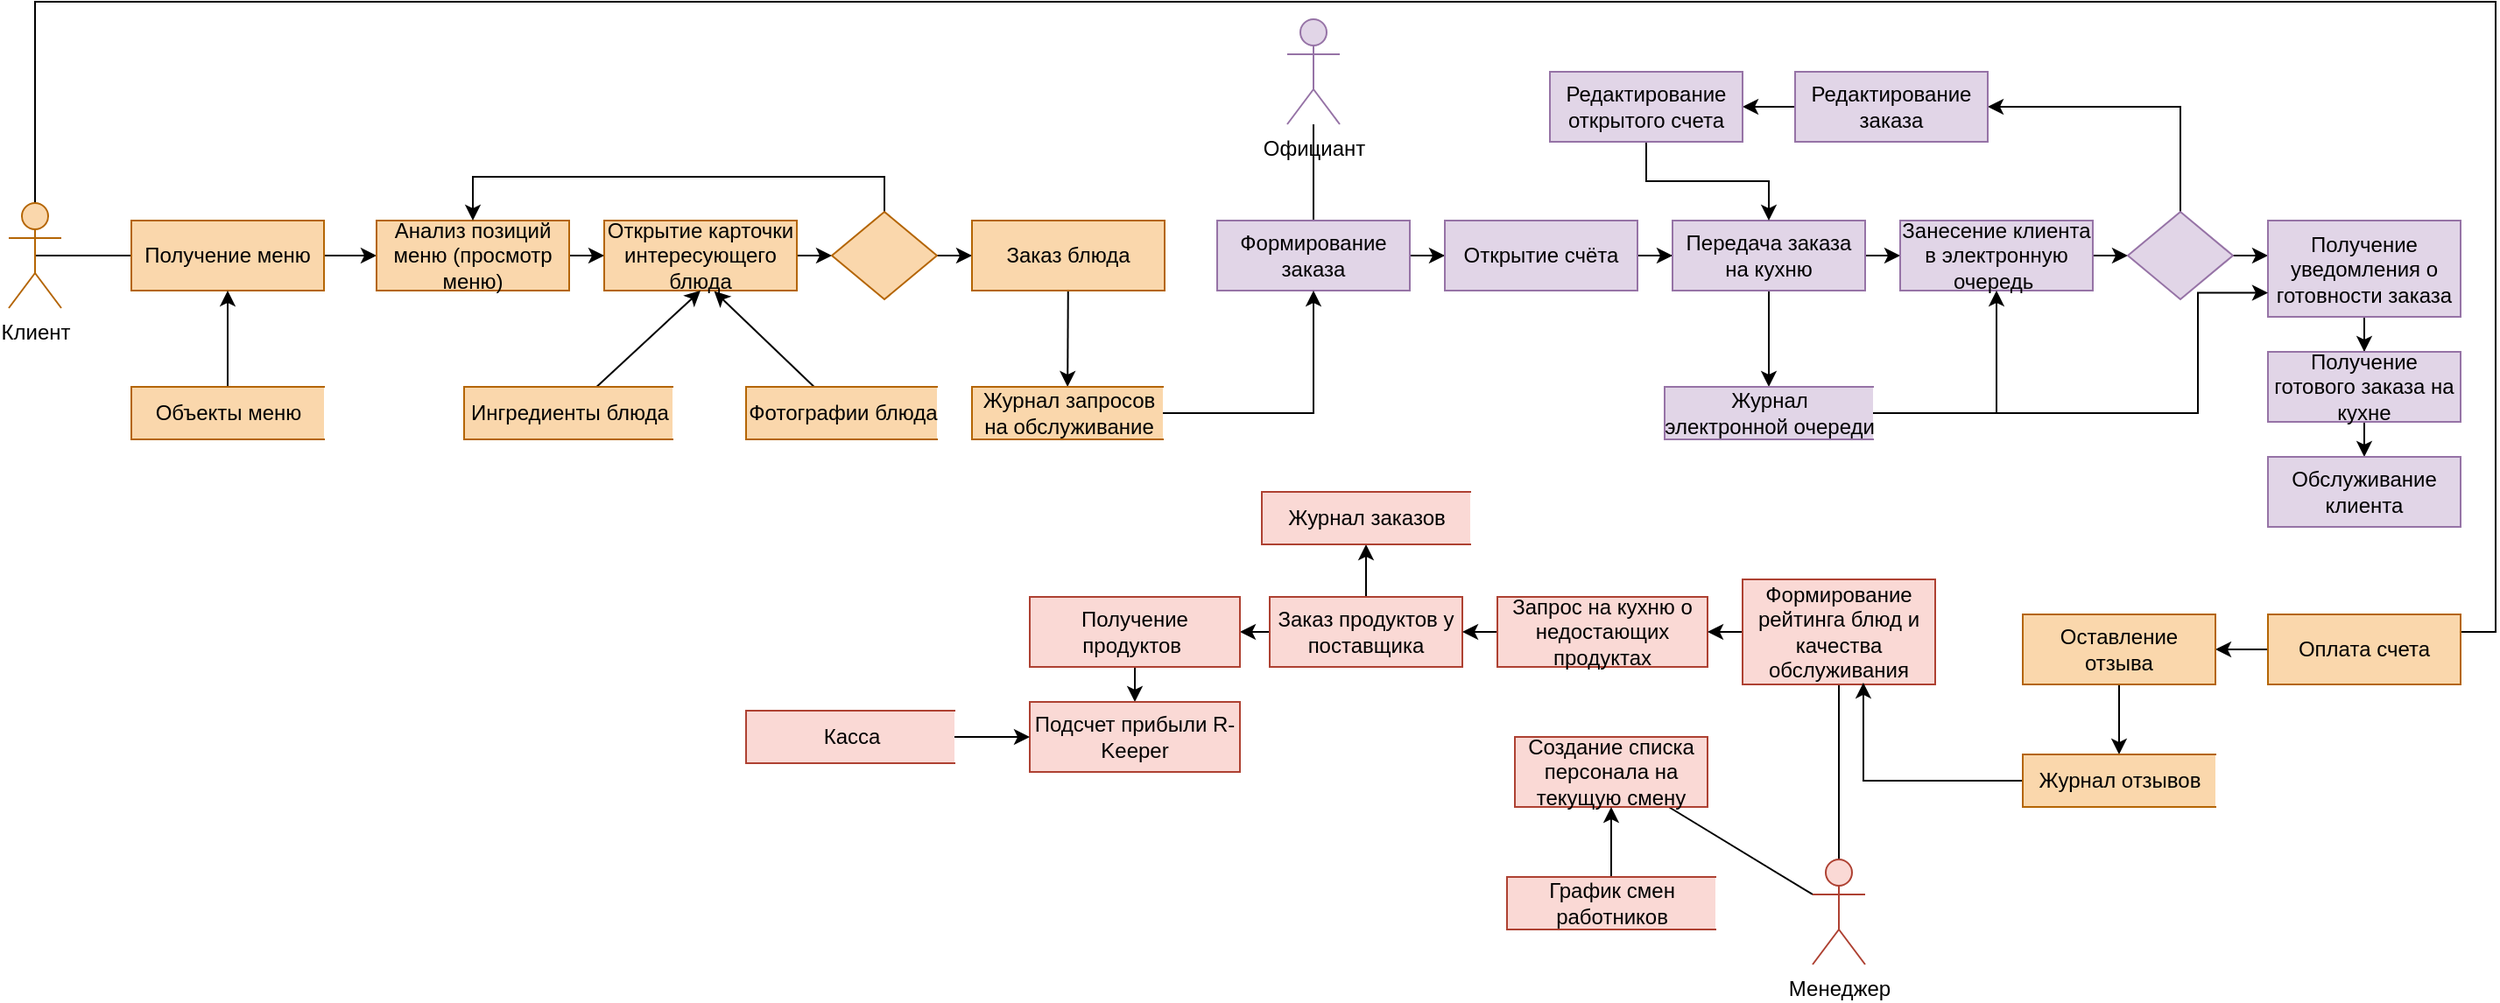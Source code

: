 <mxfile version="15.4.0" type="device"><diagram id="nGhzScu0w4sPOhvbiOy2" name="Page-1"><mxGraphModel dx="1367" dy="795" grid="1" gridSize="10" guides="1" tooltips="1" connect="1" arrows="1" fold="1" page="1" pageScale="1" pageWidth="827" pageHeight="1169" math="0" shadow="0"><root><mxCell id="0"/><mxCell id="1" parent="0"/><mxCell id="5d1MTNIgyIdPS4blu5-G-6" style="edgeStyle=orthogonalEdgeStyle;rounded=0;orthogonalLoop=1;jettySize=auto;html=1;exitX=0.5;exitY=0.5;exitDx=0;exitDy=0;exitPerimeter=0;endArrow=none;endFill=0;strokeColor=default;" parent="1" source="5d1MTNIgyIdPS4blu5-G-1" target="5d1MTNIgyIdPS4blu5-G-3" edge="1"><mxGeometry relative="1" as="geometry"/></mxCell><mxCell id="5d1MTNIgyIdPS4blu5-G-68" style="edgeStyle=orthogonalEdgeStyle;rounded=0;orthogonalLoop=1;jettySize=auto;html=1;exitX=0.5;exitY=0;exitDx=0;exitDy=0;exitPerimeter=0;endArrow=none;endFill=0;strokeColor=default;entryX=1;entryY=0.5;entryDx=0;entryDy=0;" parent="1" source="5d1MTNIgyIdPS4blu5-G-1" target="5d1MTNIgyIdPS4blu5-G-67" edge="1"><mxGeometry relative="1" as="geometry"><mxPoint x="210" y="170" as="targetPoint"/><Array as="points"><mxPoint x="115" y="90"/><mxPoint x="1520" y="90"/><mxPoint x="1520" y="450"/><mxPoint x="1500" y="450"/></Array></mxGeometry></mxCell><mxCell id="5d1MTNIgyIdPS4blu5-G-1" value="Клиент" style="shape=umlActor;verticalLabelPosition=bottom;verticalAlign=top;html=1;outlineConnect=0;fillColor=#fad7ac;strokeColor=#b46504;" parent="1" vertex="1"><mxGeometry x="100" y="205" width="30" height="60" as="geometry"/></mxCell><mxCell id="5d1MTNIgyIdPS4blu5-G-10" value="" style="edgeStyle=orthogonalEdgeStyle;rounded=0;orthogonalLoop=1;jettySize=auto;html=1;endArrow=classic;endFill=1;strokeColor=default;" parent="1" source="5d1MTNIgyIdPS4blu5-G-3" target="5d1MTNIgyIdPS4blu5-G-9" edge="1"><mxGeometry relative="1" as="geometry"/></mxCell><mxCell id="5d1MTNIgyIdPS4blu5-G-3" value="Получение меню" style="rounded=0;whiteSpace=wrap;html=1;fillColor=#fad7ac;strokeColor=#b46504;" parent="1" vertex="1"><mxGeometry x="170" y="215" width="110" height="40" as="geometry"/></mxCell><mxCell id="5d1MTNIgyIdPS4blu5-G-12" value="" style="edgeStyle=orthogonalEdgeStyle;rounded=0;orthogonalLoop=1;jettySize=auto;html=1;endArrow=classic;endFill=1;strokeColor=default;" parent="1" source="5d1MTNIgyIdPS4blu5-G-9" target="5d1MTNIgyIdPS4blu5-G-11" edge="1"><mxGeometry relative="1" as="geometry"/></mxCell><mxCell id="5d1MTNIgyIdPS4blu5-G-9" value="Анализ позиций меню (просмотр меню)" style="rounded=0;whiteSpace=wrap;html=1;fillColor=#fad7ac;strokeColor=#b46504;" parent="1" vertex="1"><mxGeometry x="310" y="215" width="110" height="40" as="geometry"/></mxCell><mxCell id="5d1MTNIgyIdPS4blu5-G-18" style="edgeStyle=orthogonalEdgeStyle;rounded=0;orthogonalLoop=1;jettySize=auto;html=1;exitX=1;exitY=0.5;exitDx=0;exitDy=0;entryX=0;entryY=0.5;entryDx=0;entryDy=0;endArrow=classic;endFill=1;strokeColor=default;" parent="1" source="5d1MTNIgyIdPS4blu5-G-11" target="5d1MTNIgyIdPS4blu5-G-14" edge="1"><mxGeometry relative="1" as="geometry"/></mxCell><mxCell id="5d1MTNIgyIdPS4blu5-G-11" value="Открытие карточки интересующего блюда" style="rounded=0;whiteSpace=wrap;html=1;fillColor=#fad7ac;strokeColor=#b46504;" parent="1" vertex="1"><mxGeometry x="440" y="215" width="110" height="40" as="geometry"/></mxCell><mxCell id="5d1MTNIgyIdPS4blu5-G-15" style="edgeStyle=orthogonalEdgeStyle;rounded=0;orthogonalLoop=1;jettySize=auto;html=1;exitX=0.5;exitY=0;exitDx=0;exitDy=0;entryX=0.5;entryY=0;entryDx=0;entryDy=0;endArrow=classic;endFill=1;strokeColor=default;" parent="1" source="5d1MTNIgyIdPS4blu5-G-14" target="5d1MTNIgyIdPS4blu5-G-9" edge="1"><mxGeometry relative="1" as="geometry"/></mxCell><mxCell id="5d1MTNIgyIdPS4blu5-G-19" style="edgeStyle=orthogonalEdgeStyle;rounded=0;orthogonalLoop=1;jettySize=auto;html=1;exitX=1;exitY=0.5;exitDx=0;exitDy=0;endArrow=classic;endFill=1;strokeColor=default;" parent="1" source="5d1MTNIgyIdPS4blu5-G-14" target="5d1MTNIgyIdPS4blu5-G-16" edge="1"><mxGeometry relative="1" as="geometry"/></mxCell><mxCell id="5d1MTNIgyIdPS4blu5-G-14" value="" style="rhombus;whiteSpace=wrap;html=1;rounded=0;fillColor=#fad7ac;strokeColor=#b46504;" parent="1" vertex="1"><mxGeometry x="570" y="210" width="60" height="50" as="geometry"/></mxCell><mxCell id="tXcFCOacGo3yS5a86gHN-16" value="" style="edgeStyle=none;rounded=0;orthogonalLoop=1;jettySize=auto;html=1;" edge="1" parent="1" source="5d1MTNIgyIdPS4blu5-G-16" target="tXcFCOacGo3yS5a86gHN-14"><mxGeometry relative="1" as="geometry"/></mxCell><mxCell id="5d1MTNIgyIdPS4blu5-G-16" value="Заказ блюда" style="rounded=0;whiteSpace=wrap;html=1;fillColor=#fad7ac;strokeColor=#b46504;" parent="1" vertex="1"><mxGeometry x="650" y="215" width="110" height="40" as="geometry"/></mxCell><mxCell id="5d1MTNIgyIdPS4blu5-G-62" value="" style="edgeStyle=orthogonalEdgeStyle;rounded=0;orthogonalLoop=1;jettySize=auto;html=1;endArrow=none;endFill=0;strokeColor=default;" parent="1" source="5d1MTNIgyIdPS4blu5-G-20" target="5d1MTNIgyIdPS4blu5-G-21" edge="1"><mxGeometry relative="1" as="geometry"/></mxCell><mxCell id="5d1MTNIgyIdPS4blu5-G-20" value="Официант" style="shape=umlActor;verticalLabelPosition=bottom;verticalAlign=top;html=1;outlineConnect=0;rounded=0;fillColor=#e1d5e7;strokeColor=#9673a6;" parent="1" vertex="1"><mxGeometry x="830" y="100" width="30" height="60" as="geometry"/></mxCell><mxCell id="5d1MTNIgyIdPS4blu5-G-24" style="edgeStyle=orthogonalEdgeStyle;rounded=0;orthogonalLoop=1;jettySize=auto;html=1;exitX=1;exitY=0.5;exitDx=0;exitDy=0;endArrow=classic;endFill=1;strokeColor=default;" parent="1" source="5d1MTNIgyIdPS4blu5-G-21" target="5d1MTNIgyIdPS4blu5-G-22" edge="1"><mxGeometry relative="1" as="geometry"/></mxCell><mxCell id="5d1MTNIgyIdPS4blu5-G-21" value="Формирование заказа" style="rounded=0;whiteSpace=wrap;html=1;fillColor=#e1d5e7;strokeColor=#9673a6;" parent="1" vertex="1"><mxGeometry x="790" y="215" width="110" height="40" as="geometry"/></mxCell><mxCell id="5d1MTNIgyIdPS4blu5-G-27" style="edgeStyle=orthogonalEdgeStyle;rounded=0;orthogonalLoop=1;jettySize=auto;html=1;exitX=1;exitY=0.5;exitDx=0;exitDy=0;endArrow=classic;endFill=1;strokeColor=default;" parent="1" source="5d1MTNIgyIdPS4blu5-G-22" target="5d1MTNIgyIdPS4blu5-G-25" edge="1"><mxGeometry relative="1" as="geometry"/></mxCell><mxCell id="5d1MTNIgyIdPS4blu5-G-22" value="Открытие счёта" style="rounded=0;whiteSpace=wrap;html=1;fillColor=#e1d5e7;strokeColor=#9673a6;" parent="1" vertex="1"><mxGeometry x="920" y="215" width="110" height="40" as="geometry"/></mxCell><mxCell id="5d1MTNIgyIdPS4blu5-G-28" style="edgeStyle=orthogonalEdgeStyle;rounded=0;orthogonalLoop=1;jettySize=auto;html=1;exitX=1;exitY=0.5;exitDx=0;exitDy=0;endArrow=classic;endFill=1;strokeColor=default;" parent="1" source="5d1MTNIgyIdPS4blu5-G-25" target="5d1MTNIgyIdPS4blu5-G-26" edge="1"><mxGeometry relative="1" as="geometry"/></mxCell><mxCell id="tXcFCOacGo3yS5a86gHN-19" value="" style="edgeStyle=orthogonalEdgeStyle;rounded=0;orthogonalLoop=1;jettySize=auto;html=1;" edge="1" parent="1" source="5d1MTNIgyIdPS4blu5-G-25" target="tXcFCOacGo3yS5a86gHN-18"><mxGeometry relative="1" as="geometry"/></mxCell><mxCell id="5d1MTNIgyIdPS4blu5-G-25" value="Передача заказа на кухню" style="rounded=0;whiteSpace=wrap;html=1;fillColor=#e1d5e7;strokeColor=#9673a6;" parent="1" vertex="1"><mxGeometry x="1050" y="215" width="110" height="40" as="geometry"/></mxCell><mxCell id="5d1MTNIgyIdPS4blu5-G-52" style="edgeStyle=none;rounded=0;orthogonalLoop=1;jettySize=auto;html=1;exitX=1;exitY=0.5;exitDx=0;exitDy=0;entryX=0;entryY=0.5;entryDx=0;entryDy=0;endArrow=classic;endFill=1;strokeColor=default;" parent="1" source="5d1MTNIgyIdPS4blu5-G-26" target="5d1MTNIgyIdPS4blu5-G-51" edge="1"><mxGeometry relative="1" as="geometry"/></mxCell><mxCell id="5d1MTNIgyIdPS4blu5-G-26" value="Занесение клиента в электронную очередь&amp;nbsp;" style="rounded=0;whiteSpace=wrap;html=1;fillColor=#e1d5e7;strokeColor=#9673a6;" parent="1" vertex="1"><mxGeometry x="1180" y="215" width="110" height="40" as="geometry"/></mxCell><mxCell id="5d1MTNIgyIdPS4blu5-G-53" style="edgeStyle=none;rounded=0;orthogonalLoop=1;jettySize=auto;html=1;exitX=1;exitY=0.5;exitDx=0;exitDy=0;endArrow=classic;endFill=1;strokeColor=default;" parent="1" source="5d1MTNIgyIdPS4blu5-G-51" edge="1"><mxGeometry relative="1" as="geometry"><mxPoint x="1390" y="235" as="targetPoint"/></mxGeometry></mxCell><mxCell id="5d1MTNIgyIdPS4blu5-G-58" style="edgeStyle=orthogonalEdgeStyle;rounded=0;orthogonalLoop=1;jettySize=auto;html=1;entryX=1;entryY=0.5;entryDx=0;entryDy=0;endArrow=classic;endFill=1;strokeColor=default;" parent="1" target="5d1MTNIgyIdPS4blu5-G-55" edge="1"><mxGeometry relative="1" as="geometry"><mxPoint x="1340" y="210" as="sourcePoint"/><Array as="points"><mxPoint x="1340" y="150"/></Array></mxGeometry></mxCell><mxCell id="5d1MTNIgyIdPS4blu5-G-51" value="" style="rhombus;whiteSpace=wrap;html=1;rounded=0;fillColor=#e1d5e7;strokeColor=#9673a6;" parent="1" vertex="1"><mxGeometry x="1310" y="210" width="60" height="50" as="geometry"/></mxCell><mxCell id="5d1MTNIgyIdPS4blu5-G-65" style="edgeStyle=orthogonalEdgeStyle;rounded=0;orthogonalLoop=1;jettySize=auto;html=1;entryX=0.5;entryY=0;entryDx=0;entryDy=0;endArrow=classic;endFill=1;strokeColor=default;" parent="1" source="5d1MTNIgyIdPS4blu5-G-54" target="5d1MTNIgyIdPS4blu5-G-63" edge="1"><mxGeometry relative="1" as="geometry"><mxPoint x="1445" y="275" as="sourcePoint"/></mxGeometry></mxCell><mxCell id="5d1MTNIgyIdPS4blu5-G-54" value="Получение уведомления о готовности заказа" style="rounded=0;whiteSpace=wrap;html=1;fillColor=#e1d5e7;strokeColor=#9673a6;" parent="1" vertex="1"><mxGeometry x="1390" y="215" width="110" height="55" as="geometry"/></mxCell><mxCell id="5d1MTNIgyIdPS4blu5-G-60" style="edgeStyle=orthogonalEdgeStyle;rounded=0;orthogonalLoop=1;jettySize=auto;html=1;exitX=0;exitY=0.5;exitDx=0;exitDy=0;endArrow=classic;endFill=1;strokeColor=default;" parent="1" source="5d1MTNIgyIdPS4blu5-G-55" target="5d1MTNIgyIdPS4blu5-G-59" edge="1"><mxGeometry relative="1" as="geometry"/></mxCell><mxCell id="5d1MTNIgyIdPS4blu5-G-55" value="Редактирование заказа" style="rounded=0;whiteSpace=wrap;html=1;fillColor=#e1d5e7;strokeColor=#9673a6;" parent="1" vertex="1"><mxGeometry x="1120" y="130" width="110" height="40" as="geometry"/></mxCell><mxCell id="5d1MTNIgyIdPS4blu5-G-61" style="edgeStyle=orthogonalEdgeStyle;rounded=0;orthogonalLoop=1;jettySize=auto;html=1;exitX=0.5;exitY=1;exitDx=0;exitDy=0;entryX=0.5;entryY=0;entryDx=0;entryDy=0;endArrow=classic;endFill=1;strokeColor=default;" parent="1" source="5d1MTNIgyIdPS4blu5-G-59" target="5d1MTNIgyIdPS4blu5-G-25" edge="1"><mxGeometry relative="1" as="geometry"/></mxCell><mxCell id="5d1MTNIgyIdPS4blu5-G-59" value="Редактирование открытого счета" style="rounded=0;whiteSpace=wrap;html=1;fillColor=#e1d5e7;strokeColor=#9673a6;" parent="1" vertex="1"><mxGeometry x="980" y="130" width="110" height="40" as="geometry"/></mxCell><mxCell id="5d1MTNIgyIdPS4blu5-G-66" style="edgeStyle=orthogonalEdgeStyle;rounded=0;orthogonalLoop=1;jettySize=auto;html=1;exitX=0.5;exitY=1;exitDx=0;exitDy=0;entryX=0.5;entryY=0;entryDx=0;entryDy=0;endArrow=classic;endFill=1;strokeColor=default;" parent="1" source="5d1MTNIgyIdPS4blu5-G-63" target="5d1MTNIgyIdPS4blu5-G-64" edge="1"><mxGeometry relative="1" as="geometry"/></mxCell><mxCell id="5d1MTNIgyIdPS4blu5-G-63" value="Получение готового заказа на кухне" style="rounded=0;whiteSpace=wrap;html=1;fillColor=#e1d5e7;strokeColor=#9673a6;" parent="1" vertex="1"><mxGeometry x="1390" y="290" width="110" height="40" as="geometry"/></mxCell><mxCell id="5d1MTNIgyIdPS4blu5-G-64" value="Обслуживание клиента" style="rounded=0;whiteSpace=wrap;html=1;fillColor=#e1d5e7;strokeColor=#9673a6;" parent="1" vertex="1"><mxGeometry x="1390" y="350" width="110" height="40" as="geometry"/></mxCell><mxCell id="5d1MTNIgyIdPS4blu5-G-70" style="edgeStyle=orthogonalEdgeStyle;rounded=0;orthogonalLoop=1;jettySize=auto;html=1;exitX=0;exitY=0.5;exitDx=0;exitDy=0;endArrow=classic;endFill=1;strokeColor=default;" parent="1" source="5d1MTNIgyIdPS4blu5-G-67" target="5d1MTNIgyIdPS4blu5-G-69" edge="1"><mxGeometry relative="1" as="geometry"/></mxCell><mxCell id="5d1MTNIgyIdPS4blu5-G-67" value="Оплата счета" style="rounded=0;whiteSpace=wrap;html=1;fillColor=#fad7ac;strokeColor=#b46504;" parent="1" vertex="1"><mxGeometry x="1390" y="440" width="110" height="40" as="geometry"/></mxCell><mxCell id="tXcFCOacGo3yS5a86gHN-28" value="" style="edgeStyle=orthogonalEdgeStyle;rounded=0;orthogonalLoop=1;jettySize=auto;html=1;" edge="1" parent="1" source="5d1MTNIgyIdPS4blu5-G-69" target="tXcFCOacGo3yS5a86gHN-27"><mxGeometry relative="1" as="geometry"/></mxCell><mxCell id="5d1MTNIgyIdPS4blu5-G-69" value="Оставление отзыва" style="rounded=0;whiteSpace=wrap;html=1;fillColor=#fad7ac;strokeColor=#b46504;" parent="1" vertex="1"><mxGeometry x="1250" y="440" width="110" height="40" as="geometry"/></mxCell><mxCell id="5d1MTNIgyIdPS4blu5-G-78" value="" style="edgeStyle=orthogonalEdgeStyle;rounded=0;orthogonalLoop=1;jettySize=auto;html=1;endArrow=none;endFill=0;strokeColor=default;" parent="1" source="5d1MTNIgyIdPS4blu5-G-71" edge="1"><mxGeometry relative="1" as="geometry"><mxPoint x="1145" y="480" as="targetPoint"/></mxGeometry></mxCell><mxCell id="5d1MTNIgyIdPS4blu5-G-91" style="rounded=0;orthogonalLoop=1;jettySize=auto;html=1;exitX=0;exitY=0.333;exitDx=0;exitDy=0;exitPerimeter=0;endArrow=none;endFill=0;strokeColor=default;" parent="1" source="5d1MTNIgyIdPS4blu5-G-71" target="5d1MTNIgyIdPS4blu5-G-72" edge="1"><mxGeometry relative="1" as="geometry"/></mxCell><mxCell id="5d1MTNIgyIdPS4blu5-G-71" value="Менеджер" style="shape=umlActor;verticalLabelPosition=bottom;verticalAlign=top;html=1;outlineConnect=0;rounded=0;fillColor=#fad9d5;strokeColor=#ae4132;" parent="1" vertex="1"><mxGeometry x="1130" y="580" width="30" height="60" as="geometry"/></mxCell><mxCell id="5d1MTNIgyIdPS4blu5-G-72" value="Создание списка персонала на текущую смену" style="rounded=0;whiteSpace=wrap;html=1;fillColor=#fad9d5;strokeColor=#ae4132;" parent="1" vertex="1"><mxGeometry x="960" y="510" width="110" height="40" as="geometry"/></mxCell><mxCell id="5d1MTNIgyIdPS4blu5-G-95" style="edgeStyle=none;rounded=0;orthogonalLoop=1;jettySize=auto;html=1;exitX=0;exitY=0.5;exitDx=0;exitDy=0;endArrow=classic;endFill=1;strokeColor=default;" parent="1" source="5d1MTNIgyIdPS4blu5-G-73" target="5d1MTNIgyIdPS4blu5-G-92" edge="1"><mxGeometry relative="1" as="geometry"/></mxCell><mxCell id="tXcFCOacGo3yS5a86gHN-33" value="" style="edgeStyle=orthogonalEdgeStyle;rounded=0;orthogonalLoop=1;jettySize=auto;html=1;" edge="1" parent="1" source="5d1MTNIgyIdPS4blu5-G-73" target="tXcFCOacGo3yS5a86gHN-32"><mxGeometry relative="1" as="geometry"/></mxCell><mxCell id="5d1MTNIgyIdPS4blu5-G-73" value="Заказ продуктов у поставщика" style="rounded=0;whiteSpace=wrap;html=1;fillColor=#fad9d5;strokeColor=#ae4132;" parent="1" vertex="1"><mxGeometry x="820" y="430" width="110" height="40" as="geometry"/></mxCell><mxCell id="5d1MTNIgyIdPS4blu5-G-82" style="edgeStyle=orthogonalEdgeStyle;rounded=0;orthogonalLoop=1;jettySize=auto;html=1;exitX=0;exitY=0.5;exitDx=0;exitDy=0;entryX=1;entryY=0.5;entryDx=0;entryDy=0;endArrow=classic;endFill=1;strokeColor=default;" parent="1" source="5d1MTNIgyIdPS4blu5-G-79" target="5d1MTNIgyIdPS4blu5-G-73" edge="1"><mxGeometry relative="1" as="geometry"/></mxCell><mxCell id="5d1MTNIgyIdPS4blu5-G-79" value="Запрос на кухню о недостающих продуктах" style="rounded=0;whiteSpace=wrap;html=1;fillColor=#fad9d5;strokeColor=#ae4132;" parent="1" vertex="1"><mxGeometry x="950" y="430" width="120" height="40" as="geometry"/></mxCell><mxCell id="5d1MTNIgyIdPS4blu5-G-94" style="edgeStyle=none;rounded=0;orthogonalLoop=1;jettySize=auto;html=1;exitX=0;exitY=0.5;exitDx=0;exitDy=0;endArrow=classic;endFill=1;strokeColor=default;" parent="1" source="5d1MTNIgyIdPS4blu5-G-83" target="5d1MTNIgyIdPS4blu5-G-79" edge="1"><mxGeometry relative="1" as="geometry"/></mxCell><mxCell id="5d1MTNIgyIdPS4blu5-G-83" value="Формирование рейтинга блюд и качества обслуживания" style="rounded=0;whiteSpace=wrap;html=1;fillColor=#fad9d5;strokeColor=#ae4132;" parent="1" vertex="1"><mxGeometry x="1090" y="420" width="110" height="60" as="geometry"/></mxCell><mxCell id="5d1MTNIgyIdPS4blu5-G-97" style="edgeStyle=none;rounded=0;orthogonalLoop=1;jettySize=auto;html=1;exitX=0.5;exitY=1;exitDx=0;exitDy=0;endArrow=classic;endFill=1;strokeColor=default;" parent="1" source="5d1MTNIgyIdPS4blu5-G-92" target="5d1MTNIgyIdPS4blu5-G-96" edge="1"><mxGeometry relative="1" as="geometry"/></mxCell><mxCell id="5d1MTNIgyIdPS4blu5-G-92" value="Получение продуктов&amp;nbsp;" style="rounded=0;whiteSpace=wrap;html=1;fillColor=#fad9d5;strokeColor=#ae4132;" parent="1" vertex="1"><mxGeometry x="683" y="430" width="120" height="40" as="geometry"/></mxCell><mxCell id="5d1MTNIgyIdPS4blu5-G-96" value="Подсчет прибыли R-Keeper" style="rounded=0;whiteSpace=wrap;html=1;fillColor=#fad9d5;strokeColor=#ae4132;" parent="1" vertex="1"><mxGeometry x="683" y="490" width="120" height="40" as="geometry"/></mxCell><mxCell id="tXcFCOacGo3yS5a86gHN-4" value="" style="edgeStyle=orthogonalEdgeStyle;rounded=0;orthogonalLoop=1;jettySize=auto;html=1;" edge="1" parent="1" source="tXcFCOacGo3yS5a86gHN-1" target="5d1MTNIgyIdPS4blu5-G-3"><mxGeometry relative="1" as="geometry"/></mxCell><mxCell id="tXcFCOacGo3yS5a86gHN-1" value="Объекты меню" style="html=1;dashed=0;whitespace=wrap;shape=partialRectangle;right=0;fillColor=#fad7ac;strokeColor=#b46504;" vertex="1" parent="1"><mxGeometry x="170" y="310" width="110" height="30" as="geometry"/></mxCell><mxCell id="tXcFCOacGo3yS5a86gHN-11" style="rounded=0;orthogonalLoop=1;jettySize=auto;html=1;entryX=0.5;entryY=1;entryDx=0;entryDy=0;" edge="1" parent="1" source="tXcFCOacGo3yS5a86gHN-8" target="5d1MTNIgyIdPS4blu5-G-11"><mxGeometry relative="1" as="geometry"/></mxCell><mxCell id="tXcFCOacGo3yS5a86gHN-8" value="Ингредиенты блюда" style="html=1;dashed=0;whitespace=wrap;shape=partialRectangle;right=0;fillColor=#fad7ac;strokeColor=#b46504;" vertex="1" parent="1"><mxGeometry x="360" y="310" width="119" height="30" as="geometry"/></mxCell><mxCell id="tXcFCOacGo3yS5a86gHN-13" style="edgeStyle=none;rounded=0;orthogonalLoop=1;jettySize=auto;html=1;entryX=0.571;entryY=1.008;entryDx=0;entryDy=0;entryPerimeter=0;" edge="1" parent="1" source="tXcFCOacGo3yS5a86gHN-9" target="5d1MTNIgyIdPS4blu5-G-11"><mxGeometry relative="1" as="geometry"/></mxCell><mxCell id="tXcFCOacGo3yS5a86gHN-9" value="Фотографии блюда" style="html=1;dashed=0;whitespace=wrap;shape=partialRectangle;right=0;fillColor=#fad7ac;strokeColor=#b46504;" vertex="1" parent="1"><mxGeometry x="521" y="310" width="109" height="30" as="geometry"/></mxCell><mxCell id="tXcFCOacGo3yS5a86gHN-17" style="edgeStyle=orthogonalEdgeStyle;rounded=0;orthogonalLoop=1;jettySize=auto;html=1;entryX=0.5;entryY=1;entryDx=0;entryDy=0;" edge="1" parent="1" source="tXcFCOacGo3yS5a86gHN-14" target="5d1MTNIgyIdPS4blu5-G-21"><mxGeometry relative="1" as="geometry"/></mxCell><mxCell id="tXcFCOacGo3yS5a86gHN-14" value="Журнал запросов&lt;br&gt;на обслуживание" style="html=1;dashed=0;whitespace=wrap;shape=partialRectangle;right=0;fillColor=#fad7ac;strokeColor=#b46504;" vertex="1" parent="1"><mxGeometry x="650" y="310" width="109" height="30" as="geometry"/></mxCell><mxCell id="tXcFCOacGo3yS5a86gHN-15" style="edgeStyle=none;rounded=0;orthogonalLoop=1;jettySize=auto;html=1;exitX=0.5;exitY=0;exitDx=0;exitDy=0;" edge="1" parent="1" source="tXcFCOacGo3yS5a86gHN-9" target="tXcFCOacGo3yS5a86gHN-9"><mxGeometry relative="1" as="geometry"/></mxCell><mxCell id="tXcFCOacGo3yS5a86gHN-23" style="edgeStyle=orthogonalEdgeStyle;rounded=0;orthogonalLoop=1;jettySize=auto;html=1;entryX=0.5;entryY=1;entryDx=0;entryDy=0;" edge="1" parent="1" source="tXcFCOacGo3yS5a86gHN-18" target="5d1MTNIgyIdPS4blu5-G-26"><mxGeometry relative="1" as="geometry"/></mxCell><mxCell id="tXcFCOacGo3yS5a86gHN-26" style="edgeStyle=orthogonalEdgeStyle;rounded=0;orthogonalLoop=1;jettySize=auto;html=1;entryX=0;entryY=0.75;entryDx=0;entryDy=0;" edge="1" parent="1" source="tXcFCOacGo3yS5a86gHN-18" target="5d1MTNIgyIdPS4blu5-G-54"><mxGeometry relative="1" as="geometry"><Array as="points"><mxPoint x="1350" y="325"/><mxPoint x="1350" y="256"/></Array></mxGeometry></mxCell><mxCell id="tXcFCOacGo3yS5a86gHN-18" value="Журнал &lt;br&gt;электронной очереди" style="html=1;dashed=0;whitespace=wrap;shape=partialRectangle;right=0;fillColor=#e1d5e7;strokeColor=#9673a6;" vertex="1" parent="1"><mxGeometry x="1045.5" y="310" width="119" height="30" as="geometry"/></mxCell><mxCell id="tXcFCOacGo3yS5a86gHN-29" style="edgeStyle=orthogonalEdgeStyle;rounded=0;orthogonalLoop=1;jettySize=auto;html=1;entryX=0.627;entryY=0.983;entryDx=0;entryDy=0;entryPerimeter=0;" edge="1" parent="1" source="tXcFCOacGo3yS5a86gHN-27" target="5d1MTNIgyIdPS4blu5-G-83"><mxGeometry relative="1" as="geometry"/></mxCell><mxCell id="tXcFCOacGo3yS5a86gHN-27" value="Журнал отзывов" style="html=1;dashed=0;whitespace=wrap;shape=partialRectangle;right=0;fillColor=#fad7ac;strokeColor=#b46504;" vertex="1" parent="1"><mxGeometry x="1250" y="520" width="110" height="30" as="geometry"/></mxCell><mxCell id="tXcFCOacGo3yS5a86gHN-31" style="edgeStyle=orthogonalEdgeStyle;rounded=0;orthogonalLoop=1;jettySize=auto;html=1;exitX=0.5;exitY=0;exitDx=0;exitDy=0;" edge="1" parent="1" source="tXcFCOacGo3yS5a86gHN-30" target="5d1MTNIgyIdPS4blu5-G-72"><mxGeometry relative="1" as="geometry"/></mxCell><mxCell id="tXcFCOacGo3yS5a86gHN-30" value="График смен &lt;br&gt;работников" style="html=1;dashed=0;whitespace=wrap;shape=partialRectangle;right=0;fillColor=#fad9d5;strokeColor=#ae4132;" vertex="1" parent="1"><mxGeometry x="955.5" y="590" width="119" height="30" as="geometry"/></mxCell><mxCell id="tXcFCOacGo3yS5a86gHN-32" value="Журнал заказов" style="html=1;dashed=0;whitespace=wrap;shape=partialRectangle;right=0;fillColor=#fad9d5;strokeColor=#ae4132;" vertex="1" parent="1"><mxGeometry x="815.5" y="370" width="119" height="30" as="geometry"/></mxCell><mxCell id="tXcFCOacGo3yS5a86gHN-35" value="" style="edgeStyle=orthogonalEdgeStyle;rounded=0;orthogonalLoop=1;jettySize=auto;html=1;" edge="1" parent="1" source="tXcFCOacGo3yS5a86gHN-34" target="5d1MTNIgyIdPS4blu5-G-96"><mxGeometry relative="1" as="geometry"/></mxCell><mxCell id="tXcFCOacGo3yS5a86gHN-34" value="Касса" style="html=1;dashed=0;whitespace=wrap;shape=partialRectangle;right=0;fillColor=#fad9d5;strokeColor=#ae4132;" vertex="1" parent="1"><mxGeometry x="521" y="495" width="119" height="30" as="geometry"/></mxCell></root></mxGraphModel></diagram></mxfile>